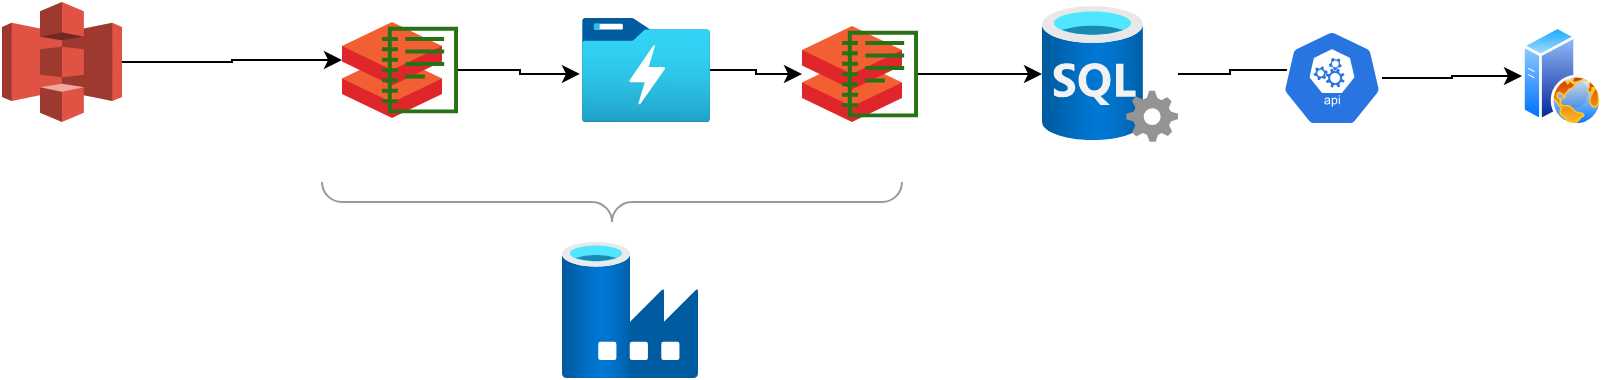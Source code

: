 <mxfile version="14.1.9" type="device"><diagram id="FbyYjmZSTY9a37LHdblu" name="Page-1"><mxGraphModel dx="868" dy="492" grid="1" gridSize="10" guides="1" tooltips="1" connect="1" arrows="1" fold="1" page="1" pageScale="1" pageWidth="850" pageHeight="1100" math="0" shadow="0"><root><mxCell id="0"/><mxCell id="1" parent="0"/><mxCell id="4MWLhBgNx1bh9bAb5EV4-5" value="" style="group" vertex="1" connectable="0" parent="1"><mxGeometry x="410" y="52" width="58" height="48" as="geometry"/></mxCell><mxCell id="4MWLhBgNx1bh9bAb5EV4-3" value="" style="aspect=fixed;html=1;points=[];align=center;image;fontSize=12;image=img/lib/mscae/Databricks.svg;" vertex="1" parent="4MWLhBgNx1bh9bAb5EV4-5"><mxGeometry width="50" height="48" as="geometry"/></mxCell><mxCell id="4MWLhBgNx1bh9bAb5EV4-4" value="" style="outlineConnect=0;fontColor=#232F3E;gradientColor=none;fillColor=#277116;strokeColor=none;dashed=0;verticalLabelPosition=bottom;verticalAlign=top;align=center;html=1;fontSize=12;fontStyle=0;aspect=fixed;pointerEvents=1;shape=mxgraph.aws4.notebook;" vertex="1" parent="4MWLhBgNx1bh9bAb5EV4-5"><mxGeometry x="20" y="2.21" width="38" height="43.59" as="geometry"/></mxCell><mxCell id="4MWLhBgNx1bh9bAb5EV4-11" style="edgeStyle=orthogonalEdgeStyle;rounded=0;orthogonalLoop=1;jettySize=auto;html=1;entryX=0;entryY=0.396;entryDx=0;entryDy=0;entryPerimeter=0;" edge="1" parent="1" source="4MWLhBgNx1bh9bAb5EV4-6" target="4MWLhBgNx1bh9bAb5EV4-8"><mxGeometry relative="1" as="geometry"/></mxCell><mxCell id="4MWLhBgNx1bh9bAb5EV4-6" value="" style="outlineConnect=0;dashed=0;verticalLabelPosition=bottom;verticalAlign=top;align=center;html=1;shape=mxgraph.aws3.s3;fillColor=#E05243;gradientColor=none;" vertex="1" parent="1"><mxGeometry x="10" y="40" width="60" height="60" as="geometry"/></mxCell><mxCell id="4MWLhBgNx1bh9bAb5EV4-7" value="" style="group" vertex="1" connectable="0" parent="1"><mxGeometry x="180" y="50" width="58" height="48" as="geometry"/></mxCell><mxCell id="4MWLhBgNx1bh9bAb5EV4-8" value="" style="aspect=fixed;html=1;points=[];align=center;image;fontSize=12;image=img/lib/mscae/Databricks.svg;" vertex="1" parent="4MWLhBgNx1bh9bAb5EV4-7"><mxGeometry width="50" height="48" as="geometry"/></mxCell><mxCell id="4MWLhBgNx1bh9bAb5EV4-9" value="" style="outlineConnect=0;fontColor=#232F3E;gradientColor=none;fillColor=#277116;strokeColor=none;dashed=0;verticalLabelPosition=bottom;verticalAlign=top;align=center;html=1;fontSize=12;fontStyle=0;aspect=fixed;pointerEvents=1;shape=mxgraph.aws4.notebook;" vertex="1" parent="4MWLhBgNx1bh9bAb5EV4-7"><mxGeometry x="20" y="2.21" width="38" height="43.59" as="geometry"/></mxCell><mxCell id="4MWLhBgNx1bh9bAb5EV4-10" style="edgeStyle=orthogonalEdgeStyle;rounded=0;orthogonalLoop=1;jettySize=auto;html=1;entryX=-0.016;entryY=0.538;entryDx=0;entryDy=0;entryPerimeter=0;" edge="1" parent="1" source="4MWLhBgNx1bh9bAb5EV4-9" target="4MWLhBgNx1bh9bAb5EV4-12"><mxGeometry relative="1" as="geometry"><mxPoint x="320" y="76" as="targetPoint"/></mxGeometry></mxCell><mxCell id="4MWLhBgNx1bh9bAb5EV4-13" style="edgeStyle=orthogonalEdgeStyle;rounded=0;orthogonalLoop=1;jettySize=auto;html=1;" edge="1" parent="1" source="4MWLhBgNx1bh9bAb5EV4-12" target="4MWLhBgNx1bh9bAb5EV4-3"><mxGeometry relative="1" as="geometry"/></mxCell><mxCell id="4MWLhBgNx1bh9bAb5EV4-12" value="" style="aspect=fixed;html=1;points=[];align=center;image;fontSize=12;image=img/lib/azure2/analytics/Data_Lake_Store_Gen1.svg;" vertex="1" parent="1"><mxGeometry x="300" y="48" width="64" height="52" as="geometry"/></mxCell><mxCell id="4MWLhBgNx1bh9bAb5EV4-18" style="edgeStyle=orthogonalEdgeStyle;rounded=0;orthogonalLoop=1;jettySize=auto;html=1;entryX=0.46;entryY=0.417;entryDx=0;entryDy=0;entryPerimeter=0;" edge="1" parent="1" source="4MWLhBgNx1bh9bAb5EV4-14" target="4MWLhBgNx1bh9bAb5EV4-16"><mxGeometry relative="1" as="geometry"/></mxCell><mxCell id="4MWLhBgNx1bh9bAb5EV4-14" value="" style="aspect=fixed;html=1;points=[];align=center;image;fontSize=12;image=img/lib/azure2/databases/SQL_Server.svg;" vertex="1" parent="1"><mxGeometry x="530" y="42" width="68" height="68" as="geometry"/></mxCell><mxCell id="4MWLhBgNx1bh9bAb5EV4-15" style="edgeStyle=orthogonalEdgeStyle;rounded=0;orthogonalLoop=1;jettySize=auto;html=1;" edge="1" parent="1" source="4MWLhBgNx1bh9bAb5EV4-4" target="4MWLhBgNx1bh9bAb5EV4-14"><mxGeometry relative="1" as="geometry"/></mxCell><mxCell id="4MWLhBgNx1bh9bAb5EV4-19" style="edgeStyle=orthogonalEdgeStyle;rounded=0;orthogonalLoop=1;jettySize=auto;html=1;" edge="1" parent="1" source="4MWLhBgNx1bh9bAb5EV4-16" target="4MWLhBgNx1bh9bAb5EV4-17"><mxGeometry relative="1" as="geometry"/></mxCell><mxCell id="4MWLhBgNx1bh9bAb5EV4-16" value="" style="html=1;dashed=0;whitespace=wrap;fillColor=#2875E2;strokeColor=#ffffff;points=[[0.005,0.63,0],[0.1,0.2,0],[0.9,0.2,0],[0.5,0,0],[0.995,0.63,0],[0.72,0.99,0],[0.5,1,0],[0.28,0.99,0]];shape=mxgraph.kubernetes.icon;prIcon=api" vertex="1" parent="1"><mxGeometry x="650" y="54" width="50" height="48" as="geometry"/></mxCell><mxCell id="4MWLhBgNx1bh9bAb5EV4-17" value="" style="aspect=fixed;perimeter=ellipsePerimeter;html=1;align=center;shadow=0;dashed=0;spacingTop=3;image;image=img/lib/active_directory/web_server.svg;" vertex="1" parent="1"><mxGeometry x="770" y="52" width="40" height="50" as="geometry"/></mxCell><mxCell id="4MWLhBgNx1bh9bAb5EV4-20" value="" style="aspect=fixed;html=1;points=[];align=center;image;fontSize=12;image=img/lib/azure2/databases/Data_Factory.svg;" vertex="1" parent="1"><mxGeometry x="290" y="160" width="68" height="68" as="geometry"/></mxCell><mxCell id="4MWLhBgNx1bh9bAb5EV4-22" value="" style="labelPosition=right;align=left;strokeWidth=1;shape=mxgraph.mockup.markup.curlyBrace;html=1;shadow=0;dashed=0;strokeColor=#999999;direction=north;rotation=-90;" vertex="1" parent="1"><mxGeometry x="305" y="-5" width="20" height="290" as="geometry"/></mxCell></root></mxGraphModel></diagram></mxfile>